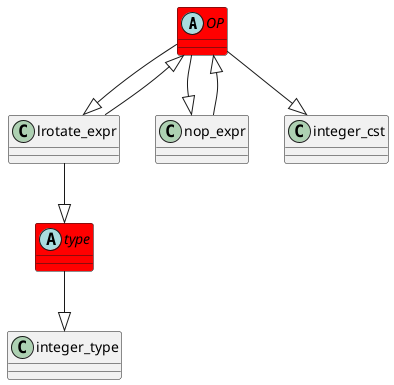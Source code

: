 @startuml
abstract class	OP	 #red	
OP	 --|> 	lrotate_expr	
nop_expr	 --|> 	OP	
abstract class	type	 #red	
type	 --|> 	integer_type	
lrotate_expr	 --|> 	type	
OP	 --|> 	nop_expr	
lrotate_expr	 --|> 	OP	
OP	 --|> 	integer_cst	
@enduml
